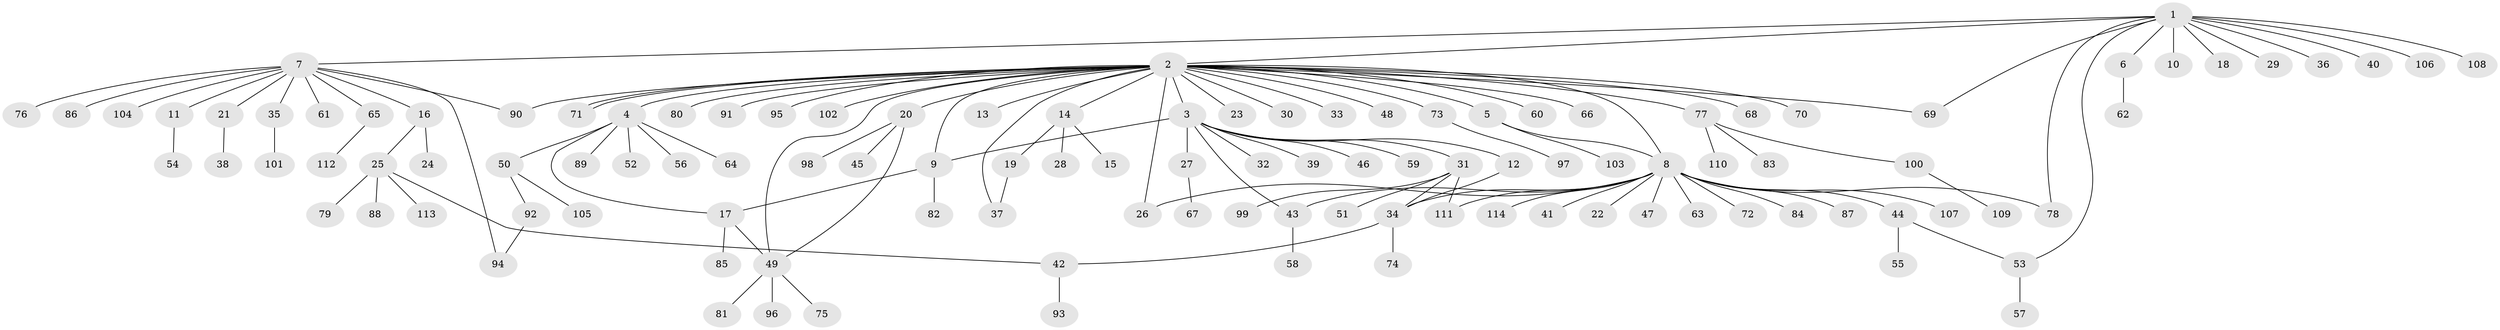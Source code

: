 // Generated by graph-tools (version 1.1) at 2025/25/03/09/25 03:25:54]
// undirected, 114 vertices, 131 edges
graph export_dot {
graph [start="1"]
  node [color=gray90,style=filled];
  1;
  2;
  3;
  4;
  5;
  6;
  7;
  8;
  9;
  10;
  11;
  12;
  13;
  14;
  15;
  16;
  17;
  18;
  19;
  20;
  21;
  22;
  23;
  24;
  25;
  26;
  27;
  28;
  29;
  30;
  31;
  32;
  33;
  34;
  35;
  36;
  37;
  38;
  39;
  40;
  41;
  42;
  43;
  44;
  45;
  46;
  47;
  48;
  49;
  50;
  51;
  52;
  53;
  54;
  55;
  56;
  57;
  58;
  59;
  60;
  61;
  62;
  63;
  64;
  65;
  66;
  67;
  68;
  69;
  70;
  71;
  72;
  73;
  74;
  75;
  76;
  77;
  78;
  79;
  80;
  81;
  82;
  83;
  84;
  85;
  86;
  87;
  88;
  89;
  90;
  91;
  92;
  93;
  94;
  95;
  96;
  97;
  98;
  99;
  100;
  101;
  102;
  103;
  104;
  105;
  106;
  107;
  108;
  109;
  110;
  111;
  112;
  113;
  114;
  1 -- 2;
  1 -- 6;
  1 -- 7;
  1 -- 10;
  1 -- 18;
  1 -- 29;
  1 -- 36;
  1 -- 40;
  1 -- 53;
  1 -- 69;
  1 -- 78;
  1 -- 106;
  1 -- 108;
  2 -- 3;
  2 -- 4;
  2 -- 5;
  2 -- 8;
  2 -- 9;
  2 -- 13;
  2 -- 14;
  2 -- 20;
  2 -- 23;
  2 -- 26;
  2 -- 30;
  2 -- 33;
  2 -- 37;
  2 -- 48;
  2 -- 49;
  2 -- 60;
  2 -- 66;
  2 -- 68;
  2 -- 69;
  2 -- 70;
  2 -- 71;
  2 -- 71;
  2 -- 73;
  2 -- 77;
  2 -- 80;
  2 -- 90;
  2 -- 91;
  2 -- 95;
  2 -- 102;
  3 -- 9;
  3 -- 12;
  3 -- 27;
  3 -- 31;
  3 -- 32;
  3 -- 39;
  3 -- 43;
  3 -- 46;
  3 -- 59;
  4 -- 17;
  4 -- 50;
  4 -- 52;
  4 -- 56;
  4 -- 64;
  4 -- 89;
  5 -- 8;
  5 -- 103;
  6 -- 62;
  7 -- 11;
  7 -- 16;
  7 -- 21;
  7 -- 35;
  7 -- 61;
  7 -- 65;
  7 -- 76;
  7 -- 86;
  7 -- 90;
  7 -- 94;
  7 -- 104;
  8 -- 22;
  8 -- 26;
  8 -- 34;
  8 -- 41;
  8 -- 43;
  8 -- 44;
  8 -- 47;
  8 -- 63;
  8 -- 72;
  8 -- 78;
  8 -- 84;
  8 -- 87;
  8 -- 107;
  8 -- 111;
  8 -- 114;
  9 -- 17;
  9 -- 82;
  11 -- 54;
  12 -- 34;
  14 -- 15;
  14 -- 19;
  14 -- 28;
  16 -- 24;
  16 -- 25;
  17 -- 49;
  17 -- 85;
  19 -- 37;
  20 -- 45;
  20 -- 49;
  20 -- 98;
  21 -- 38;
  25 -- 42;
  25 -- 79;
  25 -- 88;
  25 -- 113;
  27 -- 67;
  31 -- 34;
  31 -- 51;
  31 -- 99;
  31 -- 111;
  34 -- 42;
  34 -- 74;
  35 -- 101;
  42 -- 93;
  43 -- 58;
  44 -- 53;
  44 -- 55;
  49 -- 75;
  49 -- 81;
  49 -- 96;
  50 -- 92;
  50 -- 105;
  53 -- 57;
  65 -- 112;
  73 -- 97;
  77 -- 83;
  77 -- 100;
  77 -- 110;
  92 -- 94;
  100 -- 109;
}
